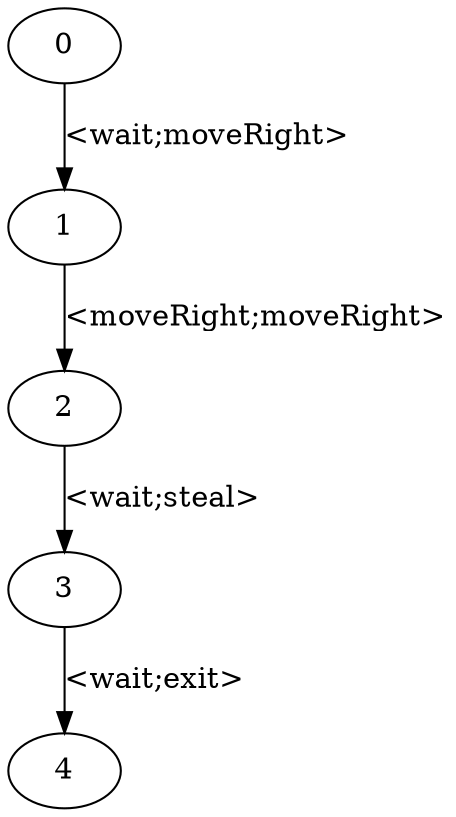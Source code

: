 digraph witness1 {
 0 [label="0",shape=ellipse]
 1 [label="1",shape=ellipse]
 2 [label="2",shape=ellipse]
 3 [label="3",shape=ellipse]
 4 [label="4",shape=ellipse]
    0 -> 1[label="<wait;moveRight>"]
    1 -> 2[label="<moveRight;moveRight>"]
    2 -> 3[label="<wait;steal>"]
    3 -> 4[label="<wait;exit>"]
}
